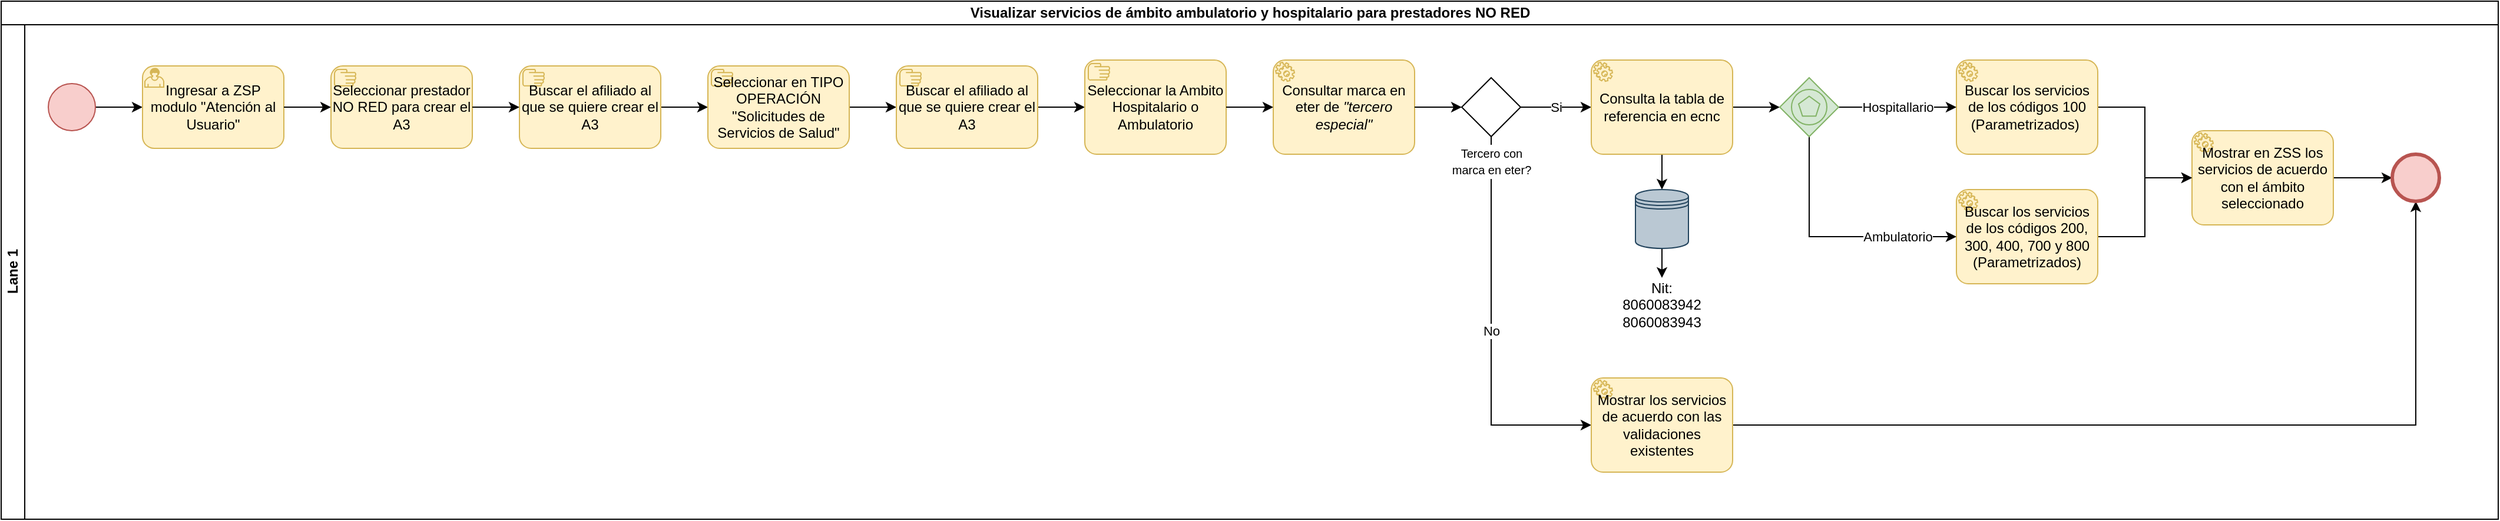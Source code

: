 <mxfile version="21.5.0" type="github">
  <diagram name="Página-1" id="TRl0oPyITWr-6Asu_PwD">
    <mxGraphModel dx="1034" dy="708" grid="1" gridSize="10" guides="1" tooltips="1" connect="1" arrows="1" fold="1" page="1" pageScale="1" pageWidth="2200" pageHeight="500" math="0" shadow="0">
      <root>
        <mxCell id="0" />
        <mxCell id="1" parent="0" />
        <mxCell id="DZp7piEdJl-Q790h61w1-1" value="Visualizar servicios de ámbito ambulatorio y hospitalario para prestadores NO RED" style="swimlane;childLayout=stackLayout;resizeParent=1;resizeParentMax=0;horizontal=1;startSize=20;horizontalStack=0;html=1;" vertex="1" parent="1">
          <mxGeometry x="40" y="40" width="2120" height="440" as="geometry" />
        </mxCell>
        <mxCell id="DZp7piEdJl-Q790h61w1-2" value="Lane 1" style="swimlane;startSize=20;horizontal=0;html=1;" vertex="1" parent="DZp7piEdJl-Q790h61w1-1">
          <mxGeometry y="20" width="2120" height="420" as="geometry" />
        </mxCell>
        <mxCell id="DZp7piEdJl-Q790h61w1-11" style="edgeStyle=orthogonalEdgeStyle;rounded=0;orthogonalLoop=1;jettySize=auto;html=1;entryX=0;entryY=0.5;entryDx=0;entryDy=0;entryPerimeter=0;" edge="1" parent="DZp7piEdJl-Q790h61w1-2" source="DZp7piEdJl-Q790h61w1-10" target="DZp7piEdJl-Q790h61w1-6">
          <mxGeometry relative="1" as="geometry" />
        </mxCell>
        <mxCell id="DZp7piEdJl-Q790h61w1-10" value="" style="points=[[0.145,0.145,0],[0.5,0,0],[0.855,0.145,0],[1,0.5,0],[0.855,0.855,0],[0.5,1,0],[0.145,0.855,0],[0,0.5,0]];shape=mxgraph.bpmn.event;html=1;verticalLabelPosition=bottom;labelBackgroundColor=#ffffff;verticalAlign=top;align=center;perimeter=ellipsePerimeter;outlineConnect=0;aspect=fixed;outline=standard;symbol=general;fillColor=#f8cecc;strokeColor=#b85450;" vertex="1" parent="DZp7piEdJl-Q790h61w1-2">
          <mxGeometry x="40" y="50" width="40" height="40" as="geometry" />
        </mxCell>
        <mxCell id="DZp7piEdJl-Q790h61w1-6" value="Ingresar a ZSP modulo &quot;Atención al Usuario&quot;" style="points=[[0.25,0,0],[0.5,0,0],[0.75,0,0],[1,0.25,0],[1,0.5,0],[1,0.75,0],[0.75,1,0],[0.5,1,0],[0.25,1,0],[0,0.75,0],[0,0.5,0],[0,0.25,0]];shape=mxgraph.bpmn.task;whiteSpace=wrap;rectStyle=rounded;size=10;html=1;container=1;expand=0;collapsible=0;taskMarker=user;fillColor=#fff2cc;strokeColor=#d6b656;" vertex="1" parent="DZp7piEdJl-Q790h61w1-2">
          <mxGeometry x="120" y="35" width="120" height="70" as="geometry" />
        </mxCell>
        <mxCell id="DZp7piEdJl-Q790h61w1-8" value="Seleccionar prestador NO RED para crear el A3" style="points=[[0.25,0,0],[0.5,0,0],[0.75,0,0],[1,0.25,0],[1,0.5,0],[1,0.75,0],[0.75,1,0],[0.5,1,0],[0.25,1,0],[0,0.75,0],[0,0.5,0],[0,0.25,0]];shape=mxgraph.bpmn.task;whiteSpace=wrap;rectStyle=rounded;size=10;html=1;container=1;expand=0;collapsible=0;taskMarker=manual;fillColor=#fff2cc;strokeColor=#d6b656;" vertex="1" parent="DZp7piEdJl-Q790h61w1-2">
          <mxGeometry x="280" y="35" width="120" height="70" as="geometry" />
        </mxCell>
        <mxCell id="DZp7piEdJl-Q790h61w1-5" style="edgeStyle=orthogonalEdgeStyle;rounded=0;orthogonalLoop=1;jettySize=auto;html=1;" edge="1" parent="DZp7piEdJl-Q790h61w1-2" source="DZp7piEdJl-Q790h61w1-6" target="DZp7piEdJl-Q790h61w1-8">
          <mxGeometry relative="1" as="geometry">
            <mxPoint x="280" y="70" as="targetPoint" />
          </mxGeometry>
        </mxCell>
        <mxCell id="DZp7piEdJl-Q790h61w1-12" style="edgeStyle=orthogonalEdgeStyle;rounded=0;orthogonalLoop=1;jettySize=auto;html=1;" edge="1" parent="DZp7piEdJl-Q790h61w1-2" source="DZp7piEdJl-Q790h61w1-9" target="DZp7piEdJl-Q790h61w1-13">
          <mxGeometry relative="1" as="geometry">
            <mxPoint x="600" y="70" as="targetPoint" />
          </mxGeometry>
        </mxCell>
        <mxCell id="DZp7piEdJl-Q790h61w1-9" value="Buscar el afiliado al que se quiere crear el A3" style="points=[[0.25,0,0],[0.5,0,0],[0.75,0,0],[1,0.25,0],[1,0.5,0],[1,0.75,0],[0.75,1,0],[0.5,1,0],[0.25,1,0],[0,0.75,0],[0,0.5,0],[0,0.25,0]];shape=mxgraph.bpmn.task;whiteSpace=wrap;rectStyle=rounded;size=10;html=1;container=1;expand=0;collapsible=0;taskMarker=manual;fillColor=#fff2cc;strokeColor=#d6b656;" vertex="1" parent="DZp7piEdJl-Q790h61w1-2">
          <mxGeometry x="440" y="35" width="120" height="70" as="geometry" />
        </mxCell>
        <mxCell id="DZp7piEdJl-Q790h61w1-7" style="edgeStyle=orthogonalEdgeStyle;rounded=0;orthogonalLoop=1;jettySize=auto;html=1;" edge="1" parent="DZp7piEdJl-Q790h61w1-2" source="DZp7piEdJl-Q790h61w1-8" target="DZp7piEdJl-Q790h61w1-9">
          <mxGeometry relative="1" as="geometry" />
        </mxCell>
        <mxCell id="DZp7piEdJl-Q790h61w1-15" style="edgeStyle=orthogonalEdgeStyle;rounded=0;orthogonalLoop=1;jettySize=auto;html=1;" edge="1" parent="DZp7piEdJl-Q790h61w1-2" source="DZp7piEdJl-Q790h61w1-13" target="DZp7piEdJl-Q790h61w1-14">
          <mxGeometry relative="1" as="geometry" />
        </mxCell>
        <mxCell id="DZp7piEdJl-Q790h61w1-13" value="Seleccionar en TIPO OPERACIÓN &quot;Solicitudes de Servicios de Salud&quot;" style="points=[[0.25,0,0],[0.5,0,0],[0.75,0,0],[1,0.25,0],[1,0.5,0],[1,0.75,0],[0.75,1,0],[0.5,1,0],[0.25,1,0],[0,0.75,0],[0,0.5,0],[0,0.25,0]];shape=mxgraph.bpmn.task;whiteSpace=wrap;rectStyle=rounded;size=10;html=1;container=1;expand=0;collapsible=0;taskMarker=manual;fillColor=#fff2cc;strokeColor=#d6b656;" vertex="1" parent="DZp7piEdJl-Q790h61w1-2">
          <mxGeometry x="600" y="35" width="120" height="70" as="geometry" />
        </mxCell>
        <mxCell id="DZp7piEdJl-Q790h61w1-22" style="edgeStyle=orthogonalEdgeStyle;rounded=0;orthogonalLoop=1;jettySize=auto;html=1;" edge="1" parent="DZp7piEdJl-Q790h61w1-2" source="DZp7piEdJl-Q790h61w1-14" target="DZp7piEdJl-Q790h61w1-16">
          <mxGeometry relative="1" as="geometry" />
        </mxCell>
        <mxCell id="DZp7piEdJl-Q790h61w1-14" value="Buscar el afiliado al que se quiere crear el A3" style="points=[[0.25,0,0],[0.5,0,0],[0.75,0,0],[1,0.25,0],[1,0.5,0],[1,0.75,0],[0.75,1,0],[0.5,1,0],[0.25,1,0],[0,0.75,0],[0,0.5,0],[0,0.25,0]];shape=mxgraph.bpmn.task;whiteSpace=wrap;rectStyle=rounded;size=10;html=1;container=1;expand=0;collapsible=0;taskMarker=manual;fillColor=#fff2cc;strokeColor=#d6b656;" vertex="1" parent="DZp7piEdJl-Q790h61w1-2">
          <mxGeometry x="760" y="35" width="120" height="70" as="geometry" />
        </mxCell>
        <mxCell id="DZp7piEdJl-Q790h61w1-16" value="Seleccionar la Ambito Hospitalario o Ambulatorio" style="points=[[0.25,0,0],[0.5,0,0],[0.75,0,0],[1,0.25,0],[1,0.5,0],[1,0.75,0],[0.75,1,0],[0.5,1,0],[0.25,1,0],[0,0.75,0],[0,0.5,0],[0,0.25,0]];shape=mxgraph.bpmn.task;whiteSpace=wrap;rectStyle=rounded;size=10;html=1;container=1;expand=0;collapsible=0;taskMarker=manual;fillColor=#fff2cc;strokeColor=#d6b656;" vertex="1" parent="DZp7piEdJl-Q790h61w1-2">
          <mxGeometry x="920" y="30" width="120" height="80" as="geometry" />
        </mxCell>
        <mxCell id="DZp7piEdJl-Q790h61w1-26" value="Consultar marca en eter de &lt;i&gt;&quot;tercero especial&quot;&lt;/i&gt;" style="points=[[0.25,0,0],[0.5,0,0],[0.75,0,0],[1,0.25,0],[1,0.5,0],[1,0.75,0],[0.75,1,0],[0.5,1,0],[0.25,1,0],[0,0.75,0],[0,0.5,0],[0,0.25,0]];shape=mxgraph.bpmn.task;whiteSpace=wrap;rectStyle=rounded;size=10;html=1;container=1;expand=0;collapsible=0;taskMarker=service;fillColor=#fff2cc;strokeColor=#d6b656;" vertex="1" parent="DZp7piEdJl-Q790h61w1-2">
          <mxGeometry x="1080" y="30" width="120" height="80" as="geometry" />
        </mxCell>
        <mxCell id="DZp7piEdJl-Q790h61w1-27" style="edgeStyle=orthogonalEdgeStyle;rounded=0;orthogonalLoop=1;jettySize=auto;html=1;" edge="1" parent="DZp7piEdJl-Q790h61w1-2" source="DZp7piEdJl-Q790h61w1-16" target="DZp7piEdJl-Q790h61w1-26">
          <mxGeometry relative="1" as="geometry" />
        </mxCell>
        <mxCell id="DZp7piEdJl-Q790h61w1-30" value="No" style="edgeStyle=orthogonalEdgeStyle;rounded=0;orthogonalLoop=1;jettySize=auto;html=1;entryX=0;entryY=0.5;entryDx=0;entryDy=0;entryPerimeter=0;" edge="1" parent="DZp7piEdJl-Q790h61w1-2" source="DZp7piEdJl-Q790h61w1-29" target="DZp7piEdJl-Q790h61w1-43">
          <mxGeometry relative="1" as="geometry">
            <mxPoint x="1265" y="310" as="targetPoint" />
            <Array as="points">
              <mxPoint x="1265" y="340" />
            </Array>
          </mxGeometry>
        </mxCell>
        <mxCell id="DZp7piEdJl-Q790h61w1-31" value="Si" style="edgeStyle=orthogonalEdgeStyle;rounded=0;orthogonalLoop=1;jettySize=auto;html=1;entryX=0;entryY=0.5;entryDx=0;entryDy=0;entryPerimeter=0;" edge="1" parent="DZp7piEdJl-Q790h61w1-2" source="DZp7piEdJl-Q790h61w1-29" target="DZp7piEdJl-Q790h61w1-36">
          <mxGeometry relative="1" as="geometry">
            <mxPoint x="1370" y="70" as="targetPoint" />
          </mxGeometry>
        </mxCell>
        <mxCell id="DZp7piEdJl-Q790h61w1-29" value="&lt;font style=&quot;font-size: 10px;&quot;&gt;Tercero con &lt;br&gt;marca en eter?&lt;/font&gt;" style="points=[[0.25,0.25,0],[0.5,0,0],[0.75,0.25,0],[1,0.5,0],[0.75,0.75,0],[0.5,1,0],[0.25,0.75,0],[0,0.5,0]];shape=mxgraph.bpmn.gateway2;html=1;verticalLabelPosition=bottom;labelBackgroundColor=#ffffff;verticalAlign=top;align=center;perimeter=rhombusPerimeter;outlineConnect=0;outline=none;symbol=none;" vertex="1" parent="DZp7piEdJl-Q790h61w1-2">
          <mxGeometry x="1240" y="45" width="50" height="50" as="geometry" />
        </mxCell>
        <mxCell id="DZp7piEdJl-Q790h61w1-28" style="edgeStyle=orthogonalEdgeStyle;rounded=0;orthogonalLoop=1;jettySize=auto;html=1;" edge="1" parent="DZp7piEdJl-Q790h61w1-2" source="DZp7piEdJl-Q790h61w1-26" target="DZp7piEdJl-Q790h61w1-29">
          <mxGeometry relative="1" as="geometry">
            <mxPoint x="1240" y="70" as="targetPoint" />
          </mxGeometry>
        </mxCell>
        <mxCell id="DZp7piEdJl-Q790h61w1-56" style="edgeStyle=orthogonalEdgeStyle;rounded=0;orthogonalLoop=1;jettySize=auto;html=1;entryX=0;entryY=0.5;entryDx=0;entryDy=0;entryPerimeter=0;" edge="1" parent="DZp7piEdJl-Q790h61w1-2" source="DZp7piEdJl-Q790h61w1-32" target="DZp7piEdJl-Q790h61w1-55">
          <mxGeometry relative="1" as="geometry" />
        </mxCell>
        <mxCell id="DZp7piEdJl-Q790h61w1-32" value="Mostrar en ZSS los servicios de acuerdo con el ámbito seleccionado" style="points=[[0.25,0,0],[0.5,0,0],[0.75,0,0],[1,0.25,0],[1,0.5,0],[1,0.75,0],[0.75,1,0],[0.5,1,0],[0.25,1,0],[0,0.75,0],[0,0.5,0],[0,0.25,0]];shape=mxgraph.bpmn.task;whiteSpace=wrap;rectStyle=rounded;size=10;html=1;container=1;expand=0;collapsible=0;taskMarker=service;fillColor=#fff2cc;strokeColor=#d6b656;" vertex="1" parent="DZp7piEdJl-Q790h61w1-2">
          <mxGeometry x="1860" y="90" width="120" height="80" as="geometry" />
        </mxCell>
        <mxCell id="DZp7piEdJl-Q790h61w1-38" style="edgeStyle=orthogonalEdgeStyle;rounded=0;orthogonalLoop=1;jettySize=auto;html=1;entryX=0.5;entryY=0;entryDx=0;entryDy=0;" edge="1" parent="DZp7piEdJl-Q790h61w1-2" source="DZp7piEdJl-Q790h61w1-36" target="DZp7piEdJl-Q790h61w1-37">
          <mxGeometry relative="1" as="geometry" />
        </mxCell>
        <mxCell id="DZp7piEdJl-Q790h61w1-52" style="edgeStyle=orthogonalEdgeStyle;rounded=0;orthogonalLoop=1;jettySize=auto;html=1;" edge="1" parent="DZp7piEdJl-Q790h61w1-2" source="DZp7piEdJl-Q790h61w1-36" target="DZp7piEdJl-Q790h61w1-47">
          <mxGeometry relative="1" as="geometry" />
        </mxCell>
        <mxCell id="DZp7piEdJl-Q790h61w1-36" value="Consulta la tabla de referencia en ecnc" style="points=[[0.25,0,0],[0.5,0,0],[0.75,0,0],[1,0.25,0],[1,0.5,0],[1,0.75,0],[0.75,1,0],[0.5,1,0],[0.25,1,0],[0,0.75,0],[0,0.5,0],[0,0.25,0]];shape=mxgraph.bpmn.task;whiteSpace=wrap;rectStyle=rounded;size=10;html=1;container=1;expand=0;collapsible=0;taskMarker=service;fillColor=#fff2cc;strokeColor=#d6b656;" vertex="1" parent="DZp7piEdJl-Q790h61w1-2">
          <mxGeometry x="1350" y="30" width="120" height="80" as="geometry" />
        </mxCell>
        <mxCell id="DZp7piEdJl-Q790h61w1-41" style="edgeStyle=orthogonalEdgeStyle;rounded=0;orthogonalLoop=1;jettySize=auto;html=1;" edge="1" parent="DZp7piEdJl-Q790h61w1-2" source="DZp7piEdJl-Q790h61w1-37" target="DZp7piEdJl-Q790h61w1-40">
          <mxGeometry relative="1" as="geometry" />
        </mxCell>
        <mxCell id="DZp7piEdJl-Q790h61w1-37" value="" style="shape=datastore;whiteSpace=wrap;html=1;fillColor=#bac8d3;strokeColor=#23445d;" vertex="1" parent="DZp7piEdJl-Q790h61w1-2">
          <mxGeometry x="1387.5" y="140" width="45" height="50" as="geometry" />
        </mxCell>
        <mxCell id="DZp7piEdJl-Q790h61w1-40" value="Nit: &lt;br&gt;8060083942&lt;br&gt;8060083943" style="text;html=1;strokeColor=none;fillColor=none;align=center;verticalAlign=middle;whiteSpace=wrap;rounded=0;dashed=1;" vertex="1" parent="DZp7piEdJl-Q790h61w1-2">
          <mxGeometry x="1355" y="215" width="110" height="45" as="geometry" />
        </mxCell>
        <mxCell id="DZp7piEdJl-Q790h61w1-57" style="edgeStyle=orthogonalEdgeStyle;rounded=0;orthogonalLoop=1;jettySize=auto;html=1;entryX=0.5;entryY=1;entryDx=0;entryDy=0;entryPerimeter=0;" edge="1" parent="DZp7piEdJl-Q790h61w1-2" source="DZp7piEdJl-Q790h61w1-43" target="DZp7piEdJl-Q790h61w1-55">
          <mxGeometry relative="1" as="geometry" />
        </mxCell>
        <mxCell id="DZp7piEdJl-Q790h61w1-43" value="Mostrar los servicios de acuerdo con las validaciones existentes" style="points=[[0.25,0,0],[0.5,0,0],[0.75,0,0],[1,0.25,0],[1,0.5,0],[1,0.75,0],[0.75,1,0],[0.5,1,0],[0.25,1,0],[0,0.75,0],[0,0.5,0],[0,0.25,0]];shape=mxgraph.bpmn.task;whiteSpace=wrap;rectStyle=rounded;size=10;html=1;container=1;expand=0;collapsible=0;taskMarker=service;fillColor=#fff2cc;strokeColor=#d6b656;" vertex="1" parent="DZp7piEdJl-Q790h61w1-2">
          <mxGeometry x="1350" y="300" width="120" height="80" as="geometry" />
        </mxCell>
        <mxCell id="DZp7piEdJl-Q790h61w1-53" style="edgeStyle=orthogonalEdgeStyle;rounded=0;orthogonalLoop=1;jettySize=auto;html=1;entryX=0;entryY=0.5;entryDx=0;entryDy=0;entryPerimeter=0;" edge="1" parent="DZp7piEdJl-Q790h61w1-2" source="DZp7piEdJl-Q790h61w1-45" target="DZp7piEdJl-Q790h61w1-32">
          <mxGeometry relative="1" as="geometry" />
        </mxCell>
        <mxCell id="DZp7piEdJl-Q790h61w1-45" value="Buscar los servicios de los códigos 100&lt;br&gt;(Parametrizados)&amp;nbsp;" style="points=[[0.25,0,0],[0.5,0,0],[0.75,0,0],[1,0.25,0],[1,0.5,0],[1,0.75,0],[0.75,1,0],[0.5,1,0],[0.25,1,0],[0,0.75,0],[0,0.5,0],[0,0.25,0]];shape=mxgraph.bpmn.task;whiteSpace=wrap;rectStyle=rounded;size=10;html=1;container=1;expand=0;collapsible=0;taskMarker=service;fillColor=#fff2cc;strokeColor=#d6b656;" vertex="1" parent="DZp7piEdJl-Q790h61w1-2">
          <mxGeometry x="1660" y="30" width="120" height="80" as="geometry" />
        </mxCell>
        <mxCell id="DZp7piEdJl-Q790h61w1-54" style="edgeStyle=orthogonalEdgeStyle;rounded=0;orthogonalLoop=1;jettySize=auto;html=1;" edge="1" parent="DZp7piEdJl-Q790h61w1-2" source="DZp7piEdJl-Q790h61w1-46" target="DZp7piEdJl-Q790h61w1-32">
          <mxGeometry relative="1" as="geometry" />
        </mxCell>
        <mxCell id="DZp7piEdJl-Q790h61w1-46" value="Buscar los servicios de los códigos 200, 300, 400, 700 y 800&lt;br&gt;(Parametrizados)" style="points=[[0.25,0,0],[0.5,0,0],[0.75,0,0],[1,0.25,0],[1,0.5,0],[1,0.75,0],[0.75,1,0],[0.5,1,0],[0.25,1,0],[0,0.75,0],[0,0.5,0],[0,0.25,0]];shape=mxgraph.bpmn.task;whiteSpace=wrap;rectStyle=rounded;size=10;html=1;container=1;expand=0;collapsible=0;taskMarker=service;fillColor=#fff2cc;strokeColor=#d6b656;" vertex="1" parent="DZp7piEdJl-Q790h61w1-2">
          <mxGeometry x="1660" y="140" width="120" height="80" as="geometry" />
        </mxCell>
        <mxCell id="DZp7piEdJl-Q790h61w1-50" value="Hospitallario" style="edgeStyle=orthogonalEdgeStyle;rounded=0;orthogonalLoop=1;jettySize=auto;html=1;" edge="1" parent="DZp7piEdJl-Q790h61w1-2" source="DZp7piEdJl-Q790h61w1-47" target="DZp7piEdJl-Q790h61w1-45">
          <mxGeometry relative="1" as="geometry" />
        </mxCell>
        <mxCell id="DZp7piEdJl-Q790h61w1-51" value="Ambulatorio" style="edgeStyle=orthogonalEdgeStyle;rounded=0;orthogonalLoop=1;jettySize=auto;html=1;entryX=0;entryY=0.5;entryDx=0;entryDy=0;entryPerimeter=0;" edge="1" parent="DZp7piEdJl-Q790h61w1-2" source="DZp7piEdJl-Q790h61w1-47" target="DZp7piEdJl-Q790h61w1-46">
          <mxGeometry x="0.524" relative="1" as="geometry">
            <Array as="points">
              <mxPoint x="1535" y="180" />
            </Array>
            <mxPoint as="offset" />
          </mxGeometry>
        </mxCell>
        <mxCell id="DZp7piEdJl-Q790h61w1-47" value="" style="points=[[0.25,0.25,0],[0.5,0,0],[0.75,0.25,0],[1,0.5,0],[0.75,0.75,0],[0.5,1,0],[0.25,0.75,0],[0,0.5,0]];shape=mxgraph.bpmn.gateway2;html=1;verticalLabelPosition=bottom;labelBackgroundColor=#ffffff;verticalAlign=top;align=center;perimeter=rhombusPerimeter;outlineConnect=0;outline=standard;symbol=multiple;fillColor=#d5e8d4;strokeColor=#82b366;" vertex="1" parent="DZp7piEdJl-Q790h61w1-2">
          <mxGeometry x="1510" y="45" width="50" height="50" as="geometry" />
        </mxCell>
        <mxCell id="DZp7piEdJl-Q790h61w1-55" value="" style="points=[[0.145,0.145,0],[0.5,0,0],[0.855,0.145,0],[1,0.5,0],[0.855,0.855,0],[0.5,1,0],[0.145,0.855,0],[0,0.5,0]];shape=mxgraph.bpmn.event;html=1;verticalLabelPosition=bottom;labelBackgroundColor=#ffffff;verticalAlign=top;align=center;perimeter=ellipsePerimeter;outlineConnect=0;aspect=fixed;outline=end;symbol=terminate2;fillColor=#f8cecc;strokeColor=#b85450;" vertex="1" parent="DZp7piEdJl-Q790h61w1-2">
          <mxGeometry x="2030" y="110" width="40" height="40" as="geometry" />
        </mxCell>
      </root>
    </mxGraphModel>
  </diagram>
</mxfile>
